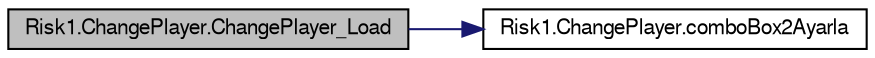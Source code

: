digraph G
{
  bgcolor="transparent";
  edge [fontname="FreeSans",fontsize="10",labelfontname="FreeSans",labelfontsize="10"];
  node [fontname="FreeSans",fontsize="10",shape=record];
  rankdir="LR";
  Node1 [label="Risk1.ChangePlayer.ChangePlayer_Load",height=0.2,width=0.4,color="black", fillcolor="grey75", style="filled" fontcolor="black"];
  Node1 -> Node2 [color="midnightblue",fontsize="10",style="solid",fontname="FreeSans"];
  Node2 [label="Risk1.ChangePlayer.comboBox2Ayarla",height=0.2,width=0.4,color="black",URL="$classRisk1_1_1ChangePlayer.html#a2b6e196cbdec013f7dea4a89e09ba1cd"];
}
